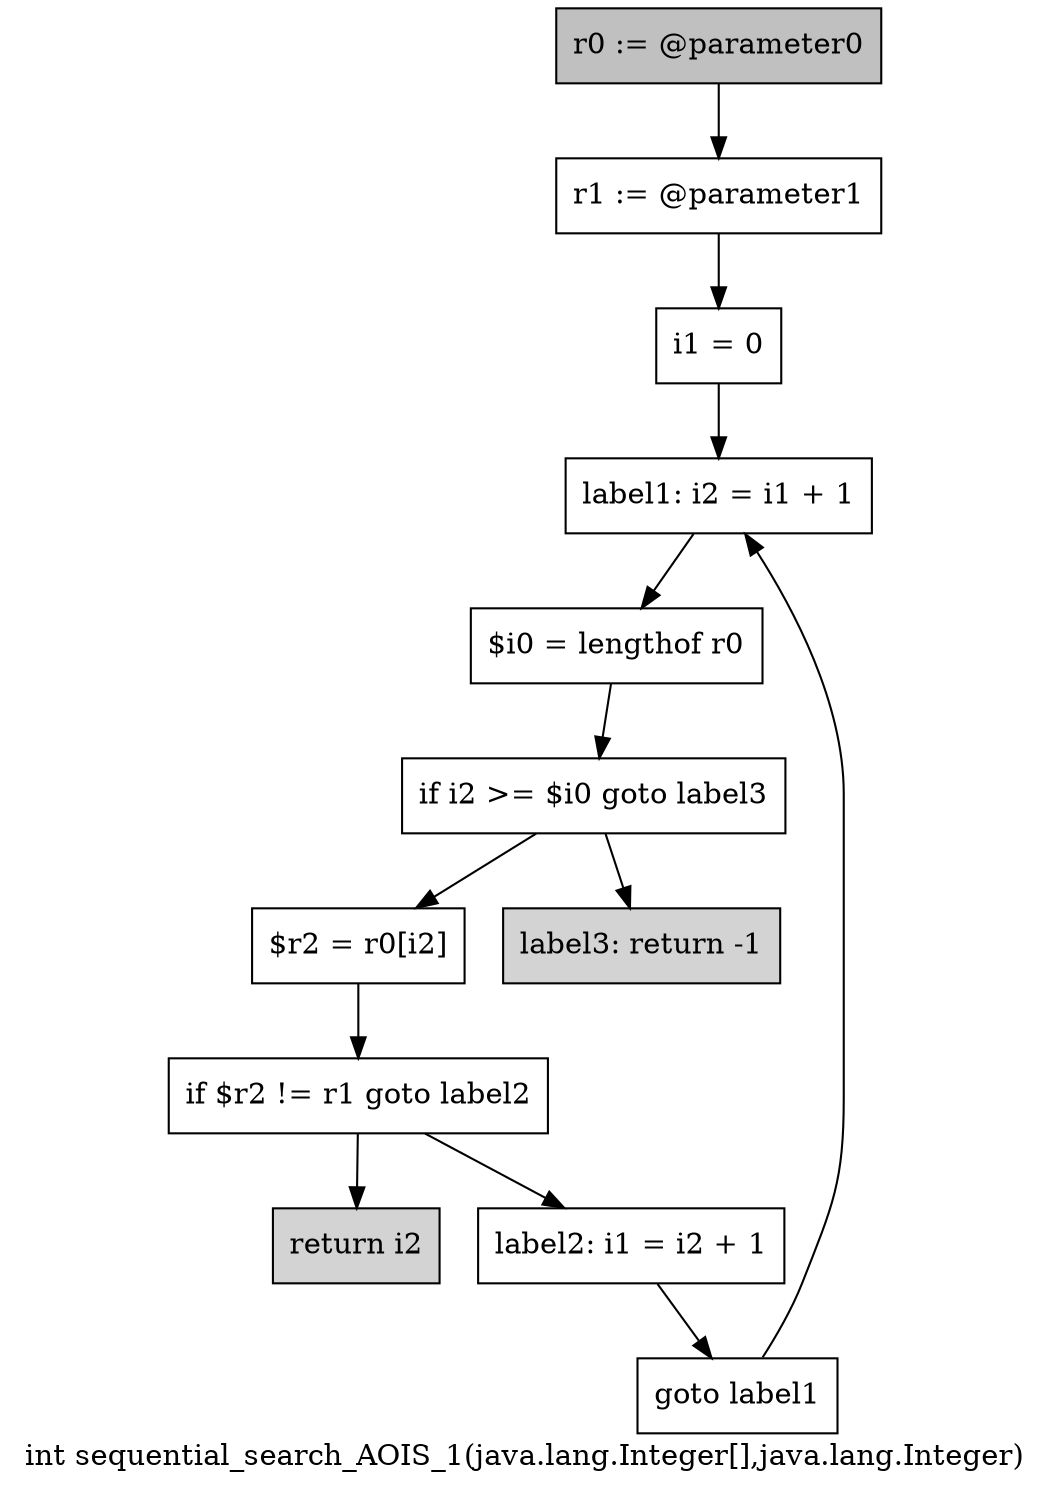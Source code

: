 digraph "int sequential_search_AOIS_1(java.lang.Integer[],java.lang.Integer)" {
    label="int sequential_search_AOIS_1(java.lang.Integer[],java.lang.Integer)";
    node [shape=box];
    "0" [style=filled,fillcolor=gray,label="r0 := @parameter0",];
    "1" [label="r1 := @parameter1",];
    "0"->"1";
    "2" [label="i1 = 0",];
    "1"->"2";
    "3" [label="label1: i2 = i1 + 1",];
    "2"->"3";
    "4" [label="$i0 = lengthof r0",];
    "3"->"4";
    "5" [label="if i2 >= $i0 goto label3",];
    "4"->"5";
    "6" [label="$r2 = r0[i2]",];
    "5"->"6";
    "11" [style=filled,fillcolor=lightgray,label="label3: return -1",];
    "5"->"11";
    "7" [label="if $r2 != r1 goto label2",];
    "6"->"7";
    "8" [style=filled,fillcolor=lightgray,label="return i2",];
    "7"->"8";
    "9" [label="label2: i1 = i2 + 1",];
    "7"->"9";
    "10" [label="goto label1",];
    "9"->"10";
    "10"->"3";
}
